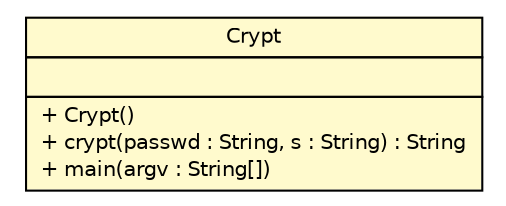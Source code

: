 #!/usr/local/bin/dot
#
# Class diagram 
# Generated by UMLGraph version R5_6 (http://www.umlgraph.org/)
#

digraph G {
	edge [fontname="Helvetica",fontsize=10,labelfontname="Helvetica",labelfontsize=10];
	node [fontname="Helvetica",fontsize=10,shape=plaintext];
	nodesep=0.25;
	ranksep=0.5;
	// sorcer.util.Crypt
	c113062 [label=<<table title="sorcer.util.Crypt" border="0" cellborder="1" cellspacing="0" cellpadding="2" port="p" bgcolor="lemonChiffon" href="./Crypt.html">
		<tr><td><table border="0" cellspacing="0" cellpadding="1">
<tr><td align="center" balign="center"> Crypt </td></tr>
		</table></td></tr>
		<tr><td><table border="0" cellspacing="0" cellpadding="1">
<tr><td align="left" balign="left">  </td></tr>
		</table></td></tr>
		<tr><td><table border="0" cellspacing="0" cellpadding="1">
<tr><td align="left" balign="left"> + Crypt() </td></tr>
<tr><td align="left" balign="left"> + crypt(passwd : String, s : String) : String </td></tr>
<tr><td align="left" balign="left"> + main(argv : String[]) </td></tr>
		</table></td></tr>
		</table>>, URL="./Crypt.html", fontname="Helvetica", fontcolor="black", fontsize=10.0];
}

